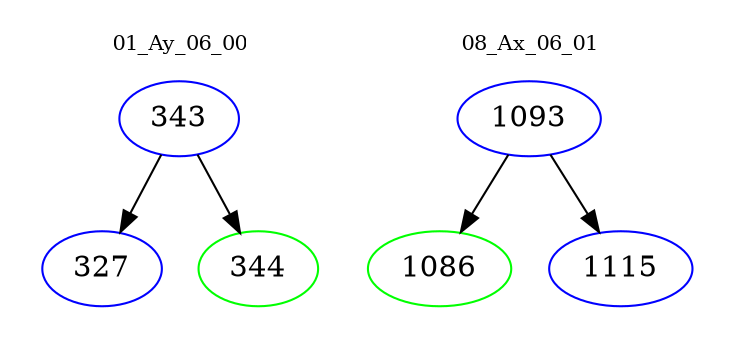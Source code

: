 digraph{
subgraph cluster_0 {
color = white
label = "01_Ay_06_00";
fontsize=10;
T0_343 [label="343", color="blue"]
T0_343 -> T0_327 [color="black"]
T0_327 [label="327", color="blue"]
T0_343 -> T0_344 [color="black"]
T0_344 [label="344", color="green"]
}
subgraph cluster_1 {
color = white
label = "08_Ax_06_01";
fontsize=10;
T1_1093 [label="1093", color="blue"]
T1_1093 -> T1_1086 [color="black"]
T1_1086 [label="1086", color="green"]
T1_1093 -> T1_1115 [color="black"]
T1_1115 [label="1115", color="blue"]
}
}
